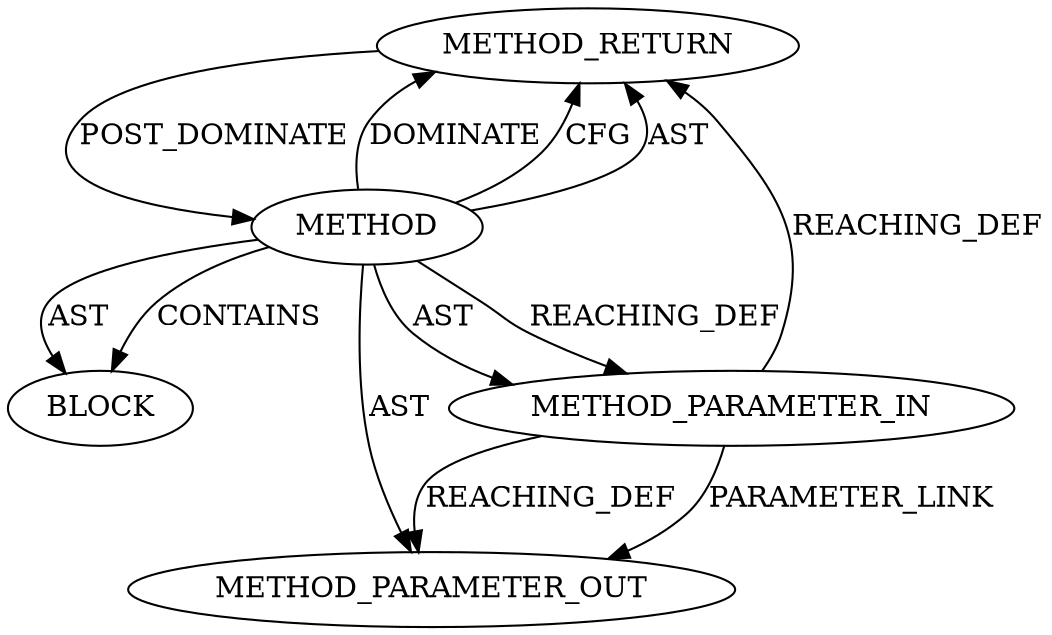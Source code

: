 digraph {
  12173 [label=METHOD_RETURN ORDER=2 CODE="RET" TYPE_FULL_NAME="ANY" EVALUATION_STRATEGY="BY_VALUE"]
  12171 [label=METHOD_PARAMETER_IN ORDER=1 CODE="p1" IS_VARIADIC=false TYPE_FULL_NAME="ANY" EVALUATION_STRATEGY="BY_VALUE" INDEX=1 NAME="p1"]
  12172 [label=BLOCK ORDER=1 ARGUMENT_INDEX=1 CODE="<empty>" TYPE_FULL_NAME="ANY"]
  13367 [label=METHOD_PARAMETER_OUT ORDER=1 CODE="p1" IS_VARIADIC=false TYPE_FULL_NAME="ANY" EVALUATION_STRATEGY="BY_VALUE" INDEX=1 NAME="p1"]
  12170 [label=METHOD AST_PARENT_TYPE="NAMESPACE_BLOCK" AST_PARENT_FULL_NAME="<global>" ORDER=0 CODE="<empty>" FULL_NAME="<operator>.not" IS_EXTERNAL=true FILENAME="<empty>" SIGNATURE="" NAME="<operator>.not"]
  12171 -> 13367 [label=PARAMETER_LINK ]
  12170 -> 12173 [label=DOMINATE ]
  12170 -> 12173 [label=CFG ]
  12170 -> 13367 [label=AST ]
  12170 -> 12172 [label=AST ]
  12170 -> 12173 [label=AST ]
  12170 -> 12172 [label=CONTAINS ]
  12173 -> 12170 [label=POST_DOMINATE ]
  12170 -> 12171 [label=REACHING_DEF VARIABLE=""]
  12171 -> 13367 [label=REACHING_DEF VARIABLE="p1"]
  12170 -> 12171 [label=AST ]
  12171 -> 12173 [label=REACHING_DEF VARIABLE="p1"]
}
